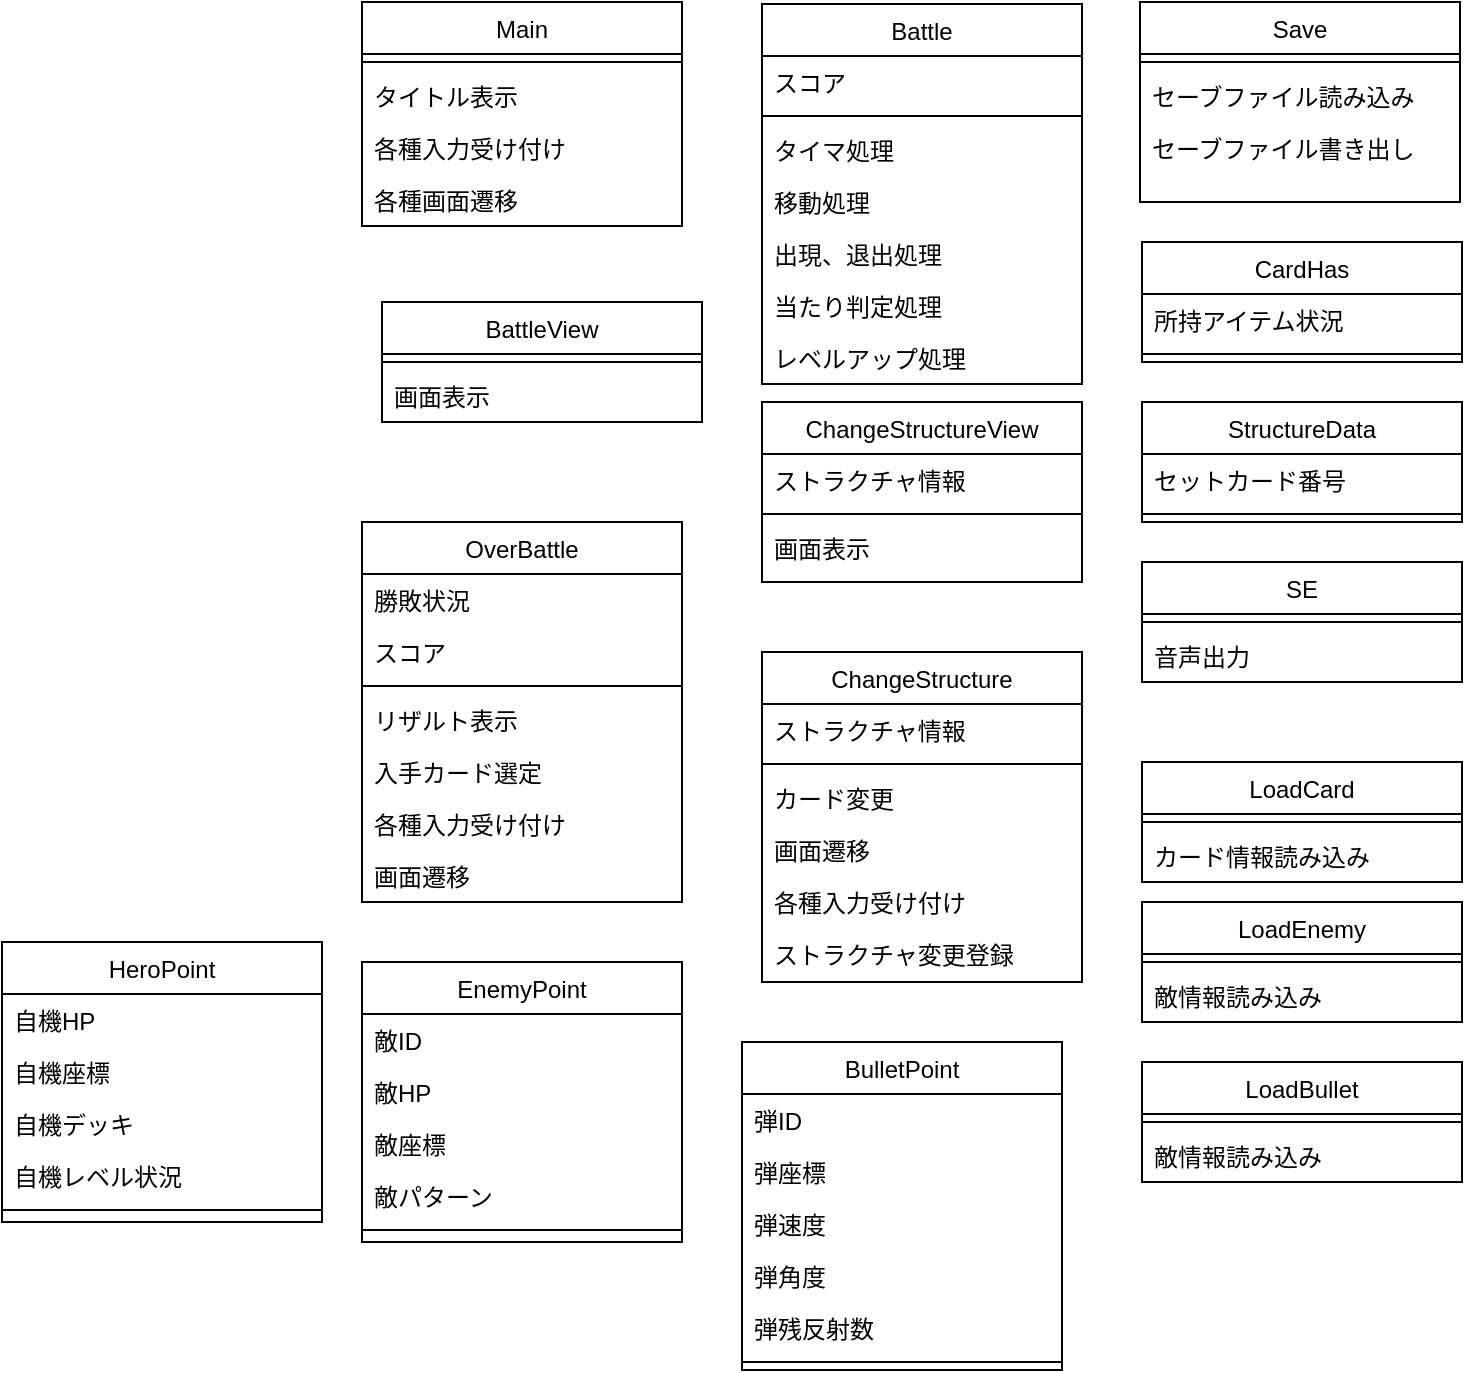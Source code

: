 <mxfile version="20.5.1" type="device"><diagram id="C5RBs43oDa-KdzZeNtuy" name="Page-1"><mxGraphModel dx="2503" dy="1200" grid="1" gridSize="10" guides="1" tooltips="1" connect="1" arrows="1" fold="1" page="1" pageScale="1" pageWidth="827" pageHeight="1169" math="0" shadow="0"><root><mxCell id="WIyWlLk6GJQsqaUBKTNV-0"/><mxCell id="WIyWlLk6GJQsqaUBKTNV-1" parent="WIyWlLk6GJQsqaUBKTNV-0"/><mxCell id="zkfFHV4jXpPFQw0GAbJ--6" value="ChangeStructure" style="swimlane;fontStyle=0;align=center;verticalAlign=top;childLayout=stackLayout;horizontal=1;startSize=26;horizontalStack=0;resizeParent=1;resizeLast=0;collapsible=1;marginBottom=0;rounded=0;shadow=0;strokeWidth=1;" parent="WIyWlLk6GJQsqaUBKTNV-1" vertex="1"><mxGeometry x="400" y="445" width="160" height="165" as="geometry"><mxRectangle x="130" y="380" width="160" height="26" as="alternateBounds"/></mxGeometry></mxCell><mxCell id="zkfFHV4jXpPFQw0GAbJ--8" value="ストラクチャ情報" style="text;align=left;verticalAlign=top;spacingLeft=4;spacingRight=4;overflow=hidden;rotatable=0;points=[[0,0.5],[1,0.5]];portConstraint=eastwest;rounded=0;shadow=0;html=0;" parent="zkfFHV4jXpPFQw0GAbJ--6" vertex="1"><mxGeometry y="26" width="160" height="26" as="geometry"/></mxCell><mxCell id="zkfFHV4jXpPFQw0GAbJ--9" value="" style="line;html=1;strokeWidth=1;align=left;verticalAlign=middle;spacingTop=-1;spacingLeft=3;spacingRight=3;rotatable=0;labelPosition=right;points=[];portConstraint=eastwest;" parent="zkfFHV4jXpPFQw0GAbJ--6" vertex="1"><mxGeometry y="52" width="160" height="8" as="geometry"/></mxCell><mxCell id="zkfFHV4jXpPFQw0GAbJ--11" value="カード変更" style="text;align=left;verticalAlign=top;spacingLeft=4;spacingRight=4;overflow=hidden;rotatable=0;points=[[0,0.5],[1,0.5]];portConstraint=eastwest;" parent="zkfFHV4jXpPFQw0GAbJ--6" vertex="1"><mxGeometry y="60" width="160" height="26" as="geometry"/></mxCell><mxCell id="YPEW9q_Q2U9ZfV0Xae7s-10" value="画面遷移" style="text;align=left;verticalAlign=top;spacingLeft=4;spacingRight=4;overflow=hidden;rotatable=0;points=[[0,0.5],[1,0.5]];portConstraint=eastwest;" vertex="1" parent="zkfFHV4jXpPFQw0GAbJ--6"><mxGeometry y="86" width="160" height="26" as="geometry"/></mxCell><mxCell id="YPEW9q_Q2U9ZfV0Xae7s-11" value="各種入力受け付け" style="text;align=left;verticalAlign=top;spacingLeft=4;spacingRight=4;overflow=hidden;rotatable=0;points=[[0,0.5],[1,0.5]];portConstraint=eastwest;" vertex="1" parent="zkfFHV4jXpPFQw0GAbJ--6"><mxGeometry y="112" width="160" height="26" as="geometry"/></mxCell><mxCell id="YPEW9q_Q2U9ZfV0Xae7s-12" value="ストラクチャ変更登録" style="text;align=left;verticalAlign=top;spacingLeft=4;spacingRight=4;overflow=hidden;rotatable=0;points=[[0,0.5],[1,0.5]];portConstraint=eastwest;" vertex="1" parent="zkfFHV4jXpPFQw0GAbJ--6"><mxGeometry y="138" width="160" height="26" as="geometry"/></mxCell><mxCell id="zkfFHV4jXpPFQw0GAbJ--13" value="StructureData" style="swimlane;fontStyle=0;align=center;verticalAlign=top;childLayout=stackLayout;horizontal=1;startSize=26;horizontalStack=0;resizeParent=1;resizeLast=0;collapsible=1;marginBottom=0;rounded=0;shadow=0;strokeWidth=1;" parent="WIyWlLk6GJQsqaUBKTNV-1" vertex="1"><mxGeometry x="590" y="320" width="160" height="60" as="geometry"><mxRectangle x="340" y="380" width="170" height="26" as="alternateBounds"/></mxGeometry></mxCell><mxCell id="zkfFHV4jXpPFQw0GAbJ--14" value="セットカード番号" style="text;align=left;verticalAlign=top;spacingLeft=4;spacingRight=4;overflow=hidden;rotatable=0;points=[[0,0.5],[1,0.5]];portConstraint=eastwest;" parent="zkfFHV4jXpPFQw0GAbJ--13" vertex="1"><mxGeometry y="26" width="160" height="26" as="geometry"/></mxCell><mxCell id="zkfFHV4jXpPFQw0GAbJ--15" value="" style="line;html=1;strokeWidth=1;align=left;verticalAlign=middle;spacingTop=-1;spacingLeft=3;spacingRight=3;rotatable=0;labelPosition=right;points=[];portConstraint=eastwest;" parent="zkfFHV4jXpPFQw0GAbJ--13" vertex="1"><mxGeometry y="52" width="160" height="8" as="geometry"/></mxCell><mxCell id="zkfFHV4jXpPFQw0GAbJ--17" value="Save" style="swimlane;fontStyle=0;align=center;verticalAlign=top;childLayout=stackLayout;horizontal=1;startSize=26;horizontalStack=0;resizeParent=1;resizeLast=0;collapsible=1;marginBottom=0;rounded=0;shadow=0;strokeWidth=1;" parent="WIyWlLk6GJQsqaUBKTNV-1" vertex="1"><mxGeometry x="589" y="120" width="160" height="100" as="geometry"><mxRectangle x="550" y="140" width="160" height="26" as="alternateBounds"/></mxGeometry></mxCell><mxCell id="zkfFHV4jXpPFQw0GAbJ--23" value="" style="line;html=1;strokeWidth=1;align=left;verticalAlign=middle;spacingTop=-1;spacingLeft=3;spacingRight=3;rotatable=0;labelPosition=right;points=[];portConstraint=eastwest;" parent="zkfFHV4jXpPFQw0GAbJ--17" vertex="1"><mxGeometry y="26" width="160" height="8" as="geometry"/></mxCell><mxCell id="zkfFHV4jXpPFQw0GAbJ--24" value="セーブファイル読み込み" style="text;align=left;verticalAlign=top;spacingLeft=4;spacingRight=4;overflow=hidden;rotatable=0;points=[[0,0.5],[1,0.5]];portConstraint=eastwest;" parent="zkfFHV4jXpPFQw0GAbJ--17" vertex="1"><mxGeometry y="34" width="160" height="26" as="geometry"/></mxCell><mxCell id="zkfFHV4jXpPFQw0GAbJ--25" value="セーブファイル書き出し" style="text;align=left;verticalAlign=top;spacingLeft=4;spacingRight=4;overflow=hidden;rotatable=0;points=[[0,0.5],[1,0.5]];portConstraint=eastwest;" parent="zkfFHV4jXpPFQw0GAbJ--17" vertex="1"><mxGeometry y="60" width="160" height="26" as="geometry"/></mxCell><mxCell id="YPEW9q_Q2U9ZfV0Xae7s-13" value="ChangeStructureView" style="swimlane;fontStyle=0;align=center;verticalAlign=top;childLayout=stackLayout;horizontal=1;startSize=26;horizontalStack=0;resizeParent=1;resizeLast=0;collapsible=1;marginBottom=0;rounded=0;shadow=0;strokeWidth=1;" vertex="1" parent="WIyWlLk6GJQsqaUBKTNV-1"><mxGeometry x="400" y="320" width="160" height="90" as="geometry"><mxRectangle x="130" y="380" width="160" height="26" as="alternateBounds"/></mxGeometry></mxCell><mxCell id="YPEW9q_Q2U9ZfV0Xae7s-14" value="ストラクチャ情報" style="text;align=left;verticalAlign=top;spacingLeft=4;spacingRight=4;overflow=hidden;rotatable=0;points=[[0,0.5],[1,0.5]];portConstraint=eastwest;rounded=0;shadow=0;html=0;" vertex="1" parent="YPEW9q_Q2U9ZfV0Xae7s-13"><mxGeometry y="26" width="160" height="26" as="geometry"/></mxCell><mxCell id="YPEW9q_Q2U9ZfV0Xae7s-15" value="" style="line;html=1;strokeWidth=1;align=left;verticalAlign=middle;spacingTop=-1;spacingLeft=3;spacingRight=3;rotatable=0;labelPosition=right;points=[];portConstraint=eastwest;" vertex="1" parent="YPEW9q_Q2U9ZfV0Xae7s-13"><mxGeometry y="52" width="160" height="8" as="geometry"/></mxCell><mxCell id="YPEW9q_Q2U9ZfV0Xae7s-16" value="画面表示" style="text;align=left;verticalAlign=top;spacingLeft=4;spacingRight=4;overflow=hidden;rotatable=0;points=[[0,0.5],[1,0.5]];portConstraint=eastwest;" vertex="1" parent="YPEW9q_Q2U9ZfV0Xae7s-13"><mxGeometry y="60" width="160" height="26" as="geometry"/></mxCell><mxCell id="YPEW9q_Q2U9ZfV0Xae7s-21" value="CardHas" style="swimlane;fontStyle=0;align=center;verticalAlign=top;childLayout=stackLayout;horizontal=1;startSize=26;horizontalStack=0;resizeParent=1;resizeLast=0;collapsible=1;marginBottom=0;rounded=0;shadow=0;strokeWidth=1;" vertex="1" parent="WIyWlLk6GJQsqaUBKTNV-1"><mxGeometry x="590" y="240" width="160" height="60" as="geometry"><mxRectangle x="130" y="380" width="160" height="26" as="alternateBounds"/></mxGeometry></mxCell><mxCell id="YPEW9q_Q2U9ZfV0Xae7s-22" value="所持アイテム状況" style="text;align=left;verticalAlign=top;spacingLeft=4;spacingRight=4;overflow=hidden;rotatable=0;points=[[0,0.5],[1,0.5]];portConstraint=eastwest;rounded=0;shadow=0;html=0;" vertex="1" parent="YPEW9q_Q2U9ZfV0Xae7s-21"><mxGeometry y="26" width="160" height="26" as="geometry"/></mxCell><mxCell id="YPEW9q_Q2U9ZfV0Xae7s-23" value="" style="line;html=1;strokeWidth=1;align=left;verticalAlign=middle;spacingTop=-1;spacingLeft=3;spacingRight=3;rotatable=0;labelPosition=right;points=[];portConstraint=eastwest;" vertex="1" parent="YPEW9q_Q2U9ZfV0Xae7s-21"><mxGeometry y="52" width="160" height="8" as="geometry"/></mxCell><mxCell id="YPEW9q_Q2U9ZfV0Xae7s-40" value="LoadCard" style="swimlane;fontStyle=0;align=center;verticalAlign=top;childLayout=stackLayout;horizontal=1;startSize=26;horizontalStack=0;resizeParent=1;resizeLast=0;collapsible=1;marginBottom=0;rounded=0;shadow=0;strokeWidth=1;" vertex="1" parent="WIyWlLk6GJQsqaUBKTNV-1"><mxGeometry x="590" y="500" width="160" height="60" as="geometry"><mxRectangle x="550" y="140" width="160" height="26" as="alternateBounds"/></mxGeometry></mxCell><mxCell id="YPEW9q_Q2U9ZfV0Xae7s-41" value="" style="line;html=1;strokeWidth=1;align=left;verticalAlign=middle;spacingTop=-1;spacingLeft=3;spacingRight=3;rotatable=0;labelPosition=right;points=[];portConstraint=eastwest;" vertex="1" parent="YPEW9q_Q2U9ZfV0Xae7s-40"><mxGeometry y="26" width="160" height="8" as="geometry"/></mxCell><mxCell id="YPEW9q_Q2U9ZfV0Xae7s-42" value="カード情報読み込み" style="text;align=left;verticalAlign=top;spacingLeft=4;spacingRight=4;overflow=hidden;rotatable=0;points=[[0,0.5],[1,0.5]];portConstraint=eastwest;" vertex="1" parent="YPEW9q_Q2U9ZfV0Xae7s-40"><mxGeometry y="34" width="160" height="26" as="geometry"/></mxCell><mxCell id="YPEW9q_Q2U9ZfV0Xae7s-45" value="SE" style="swimlane;fontStyle=0;align=center;verticalAlign=top;childLayout=stackLayout;horizontal=1;startSize=26;horizontalStack=0;resizeParent=1;resizeLast=0;collapsible=1;marginBottom=0;rounded=0;shadow=0;strokeWidth=1;" vertex="1" parent="WIyWlLk6GJQsqaUBKTNV-1"><mxGeometry x="590" y="400" width="160" height="60" as="geometry"><mxRectangle x="550" y="140" width="160" height="26" as="alternateBounds"/></mxGeometry></mxCell><mxCell id="YPEW9q_Q2U9ZfV0Xae7s-46" value="" style="line;html=1;strokeWidth=1;align=left;verticalAlign=middle;spacingTop=-1;spacingLeft=3;spacingRight=3;rotatable=0;labelPosition=right;points=[];portConstraint=eastwest;" vertex="1" parent="YPEW9q_Q2U9ZfV0Xae7s-45"><mxGeometry y="26" width="160" height="8" as="geometry"/></mxCell><mxCell id="YPEW9q_Q2U9ZfV0Xae7s-47" value="音声出力" style="text;align=left;verticalAlign=top;spacingLeft=4;spacingRight=4;overflow=hidden;rotatable=0;points=[[0,0.5],[1,0.5]];portConstraint=eastwest;" vertex="1" parent="YPEW9q_Q2U9ZfV0Xae7s-45"><mxGeometry y="34" width="160" height="26" as="geometry"/></mxCell><mxCell id="YPEW9q_Q2U9ZfV0Xae7s-48" value="Main" style="swimlane;fontStyle=0;align=center;verticalAlign=top;childLayout=stackLayout;horizontal=1;startSize=26;horizontalStack=0;resizeParent=1;resizeLast=0;collapsible=1;marginBottom=0;rounded=0;shadow=0;strokeWidth=1;" vertex="1" parent="WIyWlLk6GJQsqaUBKTNV-1"><mxGeometry x="200" y="120" width="160" height="112" as="geometry"><mxRectangle x="550" y="140" width="160" height="26" as="alternateBounds"/></mxGeometry></mxCell><mxCell id="YPEW9q_Q2U9ZfV0Xae7s-49" value="" style="line;html=1;strokeWidth=1;align=left;verticalAlign=middle;spacingTop=-1;spacingLeft=3;spacingRight=3;rotatable=0;labelPosition=right;points=[];portConstraint=eastwest;" vertex="1" parent="YPEW9q_Q2U9ZfV0Xae7s-48"><mxGeometry y="26" width="160" height="8" as="geometry"/></mxCell><mxCell id="YPEW9q_Q2U9ZfV0Xae7s-50" value="タイトル表示" style="text;align=left;verticalAlign=top;spacingLeft=4;spacingRight=4;overflow=hidden;rotatable=0;points=[[0,0.5],[1,0.5]];portConstraint=eastwest;" vertex="1" parent="YPEW9q_Q2U9ZfV0Xae7s-48"><mxGeometry y="34" width="160" height="26" as="geometry"/></mxCell><mxCell id="YPEW9q_Q2U9ZfV0Xae7s-51" value="各種入力受け付け" style="text;align=left;verticalAlign=top;spacingLeft=4;spacingRight=4;overflow=hidden;rotatable=0;points=[[0,0.5],[1,0.5]];portConstraint=eastwest;" vertex="1" parent="YPEW9q_Q2U9ZfV0Xae7s-48"><mxGeometry y="60" width="160" height="26" as="geometry"/></mxCell><mxCell id="YPEW9q_Q2U9ZfV0Xae7s-52" value="各種画面遷移" style="text;align=left;verticalAlign=top;spacingLeft=4;spacingRight=4;overflow=hidden;rotatable=0;points=[[0,0.5],[1,0.5]];portConstraint=eastwest;" vertex="1" parent="YPEW9q_Q2U9ZfV0Xae7s-48"><mxGeometry y="86" width="160" height="26" as="geometry"/></mxCell><mxCell id="YPEW9q_Q2U9ZfV0Xae7s-55" value="BattleView" style="swimlane;fontStyle=0;align=center;verticalAlign=top;childLayout=stackLayout;horizontal=1;startSize=26;horizontalStack=0;resizeParent=1;resizeLast=0;collapsible=1;marginBottom=0;rounded=0;shadow=0;strokeWidth=1;" vertex="1" parent="WIyWlLk6GJQsqaUBKTNV-1"><mxGeometry x="210" y="270" width="160" height="60" as="geometry"><mxRectangle x="130" y="380" width="160" height="26" as="alternateBounds"/></mxGeometry></mxCell><mxCell id="YPEW9q_Q2U9ZfV0Xae7s-57" value="" style="line;html=1;strokeWidth=1;align=left;verticalAlign=middle;spacingTop=-1;spacingLeft=3;spacingRight=3;rotatable=0;labelPosition=right;points=[];portConstraint=eastwest;" vertex="1" parent="YPEW9q_Q2U9ZfV0Xae7s-55"><mxGeometry y="26" width="160" height="8" as="geometry"/></mxCell><mxCell id="YPEW9q_Q2U9ZfV0Xae7s-58" value="画面表示" style="text;align=left;verticalAlign=top;spacingLeft=4;spacingRight=4;overflow=hidden;rotatable=0;points=[[0,0.5],[1,0.5]];portConstraint=eastwest;" vertex="1" parent="YPEW9q_Q2U9ZfV0Xae7s-55"><mxGeometry y="34" width="160" height="26" as="geometry"/></mxCell><mxCell id="YPEW9q_Q2U9ZfV0Xae7s-60" value="EnemyPoint" style="swimlane;fontStyle=0;align=center;verticalAlign=top;childLayout=stackLayout;horizontal=1;startSize=26;horizontalStack=0;resizeParent=1;resizeLast=0;collapsible=1;marginBottom=0;rounded=0;shadow=0;strokeWidth=1;" vertex="1" parent="WIyWlLk6GJQsqaUBKTNV-1"><mxGeometry x="200" y="600" width="160" height="140" as="geometry"><mxRectangle x="130" y="380" width="160" height="26" as="alternateBounds"/></mxGeometry></mxCell><mxCell id="YPEW9q_Q2U9ZfV0Xae7s-67" value="敵ID" style="text;align=left;verticalAlign=top;spacingLeft=4;spacingRight=4;overflow=hidden;rotatable=0;points=[[0,0.5],[1,0.5]];portConstraint=eastwest;rounded=0;shadow=0;html=0;" vertex="1" parent="YPEW9q_Q2U9ZfV0Xae7s-60"><mxGeometry y="26" width="160" height="26" as="geometry"/></mxCell><mxCell id="YPEW9q_Q2U9ZfV0Xae7s-69" value="敵HP" style="text;align=left;verticalAlign=top;spacingLeft=4;spacingRight=4;overflow=hidden;rotatable=0;points=[[0,0.5],[1,0.5]];portConstraint=eastwest;rounded=0;shadow=0;html=0;" vertex="1" parent="YPEW9q_Q2U9ZfV0Xae7s-60"><mxGeometry y="52" width="160" height="26" as="geometry"/></mxCell><mxCell id="YPEW9q_Q2U9ZfV0Xae7s-61" value="敵座標" style="text;align=left;verticalAlign=top;spacingLeft=4;spacingRight=4;overflow=hidden;rotatable=0;points=[[0,0.5],[1,0.5]];portConstraint=eastwest;rounded=0;shadow=0;html=0;" vertex="1" parent="YPEW9q_Q2U9ZfV0Xae7s-60"><mxGeometry y="78" width="160" height="26" as="geometry"/></mxCell><mxCell id="YPEW9q_Q2U9ZfV0Xae7s-68" value="敵パターン" style="text;align=left;verticalAlign=top;spacingLeft=4;spacingRight=4;overflow=hidden;rotatable=0;points=[[0,0.5],[1,0.5]];portConstraint=eastwest;rounded=0;shadow=0;html=0;" vertex="1" parent="YPEW9q_Q2U9ZfV0Xae7s-60"><mxGeometry y="104" width="160" height="26" as="geometry"/></mxCell><mxCell id="YPEW9q_Q2U9ZfV0Xae7s-62" value="" style="line;html=1;strokeWidth=1;align=left;verticalAlign=middle;spacingTop=-1;spacingLeft=3;spacingRight=3;rotatable=0;labelPosition=right;points=[];portConstraint=eastwest;" vertex="1" parent="YPEW9q_Q2U9ZfV0Xae7s-60"><mxGeometry y="130" width="160" height="8" as="geometry"/></mxCell><mxCell id="YPEW9q_Q2U9ZfV0Xae7s-70" value="BulletPoint" style="swimlane;fontStyle=0;align=center;verticalAlign=top;childLayout=stackLayout;horizontal=1;startSize=26;horizontalStack=0;resizeParent=1;resizeLast=0;collapsible=1;marginBottom=0;rounded=0;shadow=0;strokeWidth=1;" vertex="1" parent="WIyWlLk6GJQsqaUBKTNV-1"><mxGeometry x="390" y="640" width="160" height="164" as="geometry"><mxRectangle x="130" y="380" width="160" height="26" as="alternateBounds"/></mxGeometry></mxCell><mxCell id="YPEW9q_Q2U9ZfV0Xae7s-71" value="弾ID" style="text;align=left;verticalAlign=top;spacingLeft=4;spacingRight=4;overflow=hidden;rotatable=0;points=[[0,0.5],[1,0.5]];portConstraint=eastwest;rounded=0;shadow=0;html=0;" vertex="1" parent="YPEW9q_Q2U9ZfV0Xae7s-70"><mxGeometry y="26" width="160" height="26" as="geometry"/></mxCell><mxCell id="YPEW9q_Q2U9ZfV0Xae7s-72" value="弾座標" style="text;align=left;verticalAlign=top;spacingLeft=4;spacingRight=4;overflow=hidden;rotatable=0;points=[[0,0.5],[1,0.5]];portConstraint=eastwest;rounded=0;shadow=0;html=0;" vertex="1" parent="YPEW9q_Q2U9ZfV0Xae7s-70"><mxGeometry y="52" width="160" height="26" as="geometry"/></mxCell><mxCell id="YPEW9q_Q2U9ZfV0Xae7s-73" value="弾速度" style="text;align=left;verticalAlign=top;spacingLeft=4;spacingRight=4;overflow=hidden;rotatable=0;points=[[0,0.5],[1,0.5]];portConstraint=eastwest;rounded=0;shadow=0;html=0;" vertex="1" parent="YPEW9q_Q2U9ZfV0Xae7s-70"><mxGeometry y="78" width="160" height="26" as="geometry"/></mxCell><mxCell id="YPEW9q_Q2U9ZfV0Xae7s-74" value="弾角度" style="text;align=left;verticalAlign=top;spacingLeft=4;spacingRight=4;overflow=hidden;rotatable=0;points=[[0,0.5],[1,0.5]];portConstraint=eastwest;rounded=0;shadow=0;html=0;" vertex="1" parent="YPEW9q_Q2U9ZfV0Xae7s-70"><mxGeometry y="104" width="160" height="26" as="geometry"/></mxCell><mxCell id="YPEW9q_Q2U9ZfV0Xae7s-76" value="弾残反射数" style="text;align=left;verticalAlign=top;spacingLeft=4;spacingRight=4;overflow=hidden;rotatable=0;points=[[0,0.5],[1,0.5]];portConstraint=eastwest;rounded=0;shadow=0;html=0;" vertex="1" parent="YPEW9q_Q2U9ZfV0Xae7s-70"><mxGeometry y="130" width="160" height="26" as="geometry"/></mxCell><mxCell id="YPEW9q_Q2U9ZfV0Xae7s-75" value="" style="line;html=1;strokeWidth=1;align=left;verticalAlign=middle;spacingTop=-1;spacingLeft=3;spacingRight=3;rotatable=0;labelPosition=right;points=[];portConstraint=eastwest;" vertex="1" parent="YPEW9q_Q2U9ZfV0Xae7s-70"><mxGeometry y="156" width="160" height="8" as="geometry"/></mxCell><mxCell id="YPEW9q_Q2U9ZfV0Xae7s-78" value="LoadEnemy" style="swimlane;fontStyle=0;align=center;verticalAlign=top;childLayout=stackLayout;horizontal=1;startSize=26;horizontalStack=0;resizeParent=1;resizeLast=0;collapsible=1;marginBottom=0;rounded=0;shadow=0;strokeWidth=1;" vertex="1" parent="WIyWlLk6GJQsqaUBKTNV-1"><mxGeometry x="590" y="570" width="160" height="60" as="geometry"><mxRectangle x="550" y="140" width="160" height="26" as="alternateBounds"/></mxGeometry></mxCell><mxCell id="YPEW9q_Q2U9ZfV0Xae7s-79" value="" style="line;html=1;strokeWidth=1;align=left;verticalAlign=middle;spacingTop=-1;spacingLeft=3;spacingRight=3;rotatable=0;labelPosition=right;points=[];portConstraint=eastwest;" vertex="1" parent="YPEW9q_Q2U9ZfV0Xae7s-78"><mxGeometry y="26" width="160" height="8" as="geometry"/></mxCell><mxCell id="YPEW9q_Q2U9ZfV0Xae7s-80" value="敵情報読み込み" style="text;align=left;verticalAlign=top;spacingLeft=4;spacingRight=4;overflow=hidden;rotatable=0;points=[[0,0.5],[1,0.5]];portConstraint=eastwest;" vertex="1" parent="YPEW9q_Q2U9ZfV0Xae7s-78"><mxGeometry y="34" width="160" height="26" as="geometry"/></mxCell><mxCell id="YPEW9q_Q2U9ZfV0Xae7s-81" value="OverBattle" style="swimlane;fontStyle=0;align=center;verticalAlign=top;childLayout=stackLayout;horizontal=1;startSize=26;horizontalStack=0;resizeParent=1;resizeLast=0;collapsible=1;marginBottom=0;rounded=0;shadow=0;strokeWidth=1;" vertex="1" parent="WIyWlLk6GJQsqaUBKTNV-1"><mxGeometry x="200" y="380" width="160" height="190" as="geometry"><mxRectangle x="130" y="380" width="160" height="26" as="alternateBounds"/></mxGeometry></mxCell><mxCell id="YPEW9q_Q2U9ZfV0Xae7s-82" value="勝敗状況" style="text;align=left;verticalAlign=top;spacingLeft=4;spacingRight=4;overflow=hidden;rotatable=0;points=[[0,0.5],[1,0.5]];portConstraint=eastwest;rounded=0;shadow=0;html=0;" vertex="1" parent="YPEW9q_Q2U9ZfV0Xae7s-81"><mxGeometry y="26" width="160" height="26" as="geometry"/></mxCell><mxCell id="YPEW9q_Q2U9ZfV0Xae7s-84" value="スコア" style="text;align=left;verticalAlign=top;spacingLeft=4;spacingRight=4;overflow=hidden;rotatable=0;points=[[0,0.5],[1,0.5]];portConstraint=eastwest;" vertex="1" parent="YPEW9q_Q2U9ZfV0Xae7s-81"><mxGeometry y="52" width="160" height="26" as="geometry"/></mxCell><mxCell id="YPEW9q_Q2U9ZfV0Xae7s-83" value="" style="line;html=1;strokeWidth=1;align=left;verticalAlign=middle;spacingTop=-1;spacingLeft=3;spacingRight=3;rotatable=0;labelPosition=right;points=[];portConstraint=eastwest;" vertex="1" parent="YPEW9q_Q2U9ZfV0Xae7s-81"><mxGeometry y="78" width="160" height="8" as="geometry"/></mxCell><mxCell id="YPEW9q_Q2U9ZfV0Xae7s-87" value="リザルト表示" style="text;align=left;verticalAlign=top;spacingLeft=4;spacingRight=4;overflow=hidden;rotatable=0;points=[[0,0.5],[1,0.5]];portConstraint=eastwest;" vertex="1" parent="YPEW9q_Q2U9ZfV0Xae7s-81"><mxGeometry y="86" width="160" height="26" as="geometry"/></mxCell><mxCell id="YPEW9q_Q2U9ZfV0Xae7s-85" value="入手カード選定" style="text;align=left;verticalAlign=top;spacingLeft=4;spacingRight=4;overflow=hidden;rotatable=0;points=[[0,0.5],[1,0.5]];portConstraint=eastwest;" vertex="1" parent="YPEW9q_Q2U9ZfV0Xae7s-81"><mxGeometry y="112" width="160" height="26" as="geometry"/></mxCell><mxCell id="YPEW9q_Q2U9ZfV0Xae7s-86" value="各種入力受け付け" style="text;align=left;verticalAlign=top;spacingLeft=4;spacingRight=4;overflow=hidden;rotatable=0;points=[[0,0.5],[1,0.5]];portConstraint=eastwest;" vertex="1" parent="YPEW9q_Q2U9ZfV0Xae7s-81"><mxGeometry y="138" width="160" height="26" as="geometry"/></mxCell><mxCell id="YPEW9q_Q2U9ZfV0Xae7s-88" value="画面遷移" style="text;align=left;verticalAlign=top;spacingLeft=4;spacingRight=4;overflow=hidden;rotatable=0;points=[[0,0.5],[1,0.5]];portConstraint=eastwest;" vertex="1" parent="YPEW9q_Q2U9ZfV0Xae7s-81"><mxGeometry y="164" width="160" height="26" as="geometry"/></mxCell><mxCell id="YPEW9q_Q2U9ZfV0Xae7s-89" value="Battle" style="swimlane;fontStyle=0;align=center;verticalAlign=top;childLayout=stackLayout;horizontal=1;startSize=26;horizontalStack=0;resizeParent=1;resizeLast=0;collapsible=1;marginBottom=0;rounded=0;shadow=0;strokeWidth=1;" vertex="1" parent="WIyWlLk6GJQsqaUBKTNV-1"><mxGeometry x="400" y="121" width="160" height="190" as="geometry"><mxRectangle x="130" y="380" width="160" height="26" as="alternateBounds"/></mxGeometry></mxCell><mxCell id="YPEW9q_Q2U9ZfV0Xae7s-91" value="スコア" style="text;align=left;verticalAlign=top;spacingLeft=4;spacingRight=4;overflow=hidden;rotatable=0;points=[[0,0.5],[1,0.5]];portConstraint=eastwest;" vertex="1" parent="YPEW9q_Q2U9ZfV0Xae7s-89"><mxGeometry y="26" width="160" height="26" as="geometry"/></mxCell><mxCell id="YPEW9q_Q2U9ZfV0Xae7s-92" value="" style="line;html=1;strokeWidth=1;align=left;verticalAlign=middle;spacingTop=-1;spacingLeft=3;spacingRight=3;rotatable=0;labelPosition=right;points=[];portConstraint=eastwest;" vertex="1" parent="YPEW9q_Q2U9ZfV0Xae7s-89"><mxGeometry y="52" width="160" height="8" as="geometry"/></mxCell><mxCell id="YPEW9q_Q2U9ZfV0Xae7s-93" value="タイマ処理" style="text;align=left;verticalAlign=top;spacingLeft=4;spacingRight=4;overflow=hidden;rotatable=0;points=[[0,0.5],[1,0.5]];portConstraint=eastwest;" vertex="1" parent="YPEW9q_Q2U9ZfV0Xae7s-89"><mxGeometry y="60" width="160" height="26" as="geometry"/></mxCell><mxCell id="YPEW9q_Q2U9ZfV0Xae7s-94" value="移動処理" style="text;align=left;verticalAlign=top;spacingLeft=4;spacingRight=4;overflow=hidden;rotatable=0;points=[[0,0.5],[1,0.5]];portConstraint=eastwest;" vertex="1" parent="YPEW9q_Q2U9ZfV0Xae7s-89"><mxGeometry y="86" width="160" height="26" as="geometry"/></mxCell><mxCell id="YPEW9q_Q2U9ZfV0Xae7s-95" value="出現、退出処理" style="text;align=left;verticalAlign=top;spacingLeft=4;spacingRight=4;overflow=hidden;rotatable=0;points=[[0,0.5],[1,0.5]];portConstraint=eastwest;" vertex="1" parent="YPEW9q_Q2U9ZfV0Xae7s-89"><mxGeometry y="112" width="160" height="26" as="geometry"/></mxCell><mxCell id="YPEW9q_Q2U9ZfV0Xae7s-96" value="当たり判定処理" style="text;align=left;verticalAlign=top;spacingLeft=4;spacingRight=4;overflow=hidden;rotatable=0;points=[[0,0.5],[1,0.5]];portConstraint=eastwest;" vertex="1" parent="YPEW9q_Q2U9ZfV0Xae7s-89"><mxGeometry y="138" width="160" height="26" as="geometry"/></mxCell><mxCell id="YPEW9q_Q2U9ZfV0Xae7s-103" value="レベルアップ処理" style="text;align=left;verticalAlign=top;spacingLeft=4;spacingRight=4;overflow=hidden;rotatable=0;points=[[0,0.5],[1,0.5]];portConstraint=eastwest;" vertex="1" parent="YPEW9q_Q2U9ZfV0Xae7s-89"><mxGeometry y="164" width="160" height="26" as="geometry"/></mxCell><mxCell id="YPEW9q_Q2U9ZfV0Xae7s-97" value="HeroPoint" style="swimlane;fontStyle=0;align=center;verticalAlign=top;childLayout=stackLayout;horizontal=1;startSize=26;horizontalStack=0;resizeParent=1;resizeLast=0;collapsible=1;marginBottom=0;rounded=0;shadow=0;strokeWidth=1;" vertex="1" parent="WIyWlLk6GJQsqaUBKTNV-1"><mxGeometry x="20" y="590" width="160" height="140" as="geometry"><mxRectangle x="130" y="380" width="160" height="26" as="alternateBounds"/></mxGeometry></mxCell><mxCell id="YPEW9q_Q2U9ZfV0Xae7s-98" value="自機HP" style="text;align=left;verticalAlign=top;spacingLeft=4;spacingRight=4;overflow=hidden;rotatable=0;points=[[0,0.5],[1,0.5]];portConstraint=eastwest;rounded=0;shadow=0;html=0;" vertex="1" parent="YPEW9q_Q2U9ZfV0Xae7s-97"><mxGeometry y="26" width="160" height="26" as="geometry"/></mxCell><mxCell id="YPEW9q_Q2U9ZfV0Xae7s-99" value="自機座標" style="text;align=left;verticalAlign=top;spacingLeft=4;spacingRight=4;overflow=hidden;rotatable=0;points=[[0,0.5],[1,0.5]];portConstraint=eastwest;rounded=0;shadow=0;html=0;" vertex="1" parent="YPEW9q_Q2U9ZfV0Xae7s-97"><mxGeometry y="52" width="160" height="26" as="geometry"/></mxCell><mxCell id="YPEW9q_Q2U9ZfV0Xae7s-100" value="自機デッキ" style="text;align=left;verticalAlign=top;spacingLeft=4;spacingRight=4;overflow=hidden;rotatable=0;points=[[0,0.5],[1,0.5]];portConstraint=eastwest;rounded=0;shadow=0;html=0;" vertex="1" parent="YPEW9q_Q2U9ZfV0Xae7s-97"><mxGeometry y="78" width="160" height="26" as="geometry"/></mxCell><mxCell id="YPEW9q_Q2U9ZfV0Xae7s-101" value="自機レベル状況" style="text;align=left;verticalAlign=top;spacingLeft=4;spacingRight=4;overflow=hidden;rotatable=0;points=[[0,0.5],[1,0.5]];portConstraint=eastwest;rounded=0;shadow=0;html=0;" vertex="1" parent="YPEW9q_Q2U9ZfV0Xae7s-97"><mxGeometry y="104" width="160" height="26" as="geometry"/></mxCell><mxCell id="YPEW9q_Q2U9ZfV0Xae7s-102" value="" style="line;html=1;strokeWidth=1;align=left;verticalAlign=middle;spacingTop=-1;spacingLeft=3;spacingRight=3;rotatable=0;labelPosition=right;points=[];portConstraint=eastwest;" vertex="1" parent="YPEW9q_Q2U9ZfV0Xae7s-97"><mxGeometry y="130" width="160" height="8" as="geometry"/></mxCell><mxCell id="YPEW9q_Q2U9ZfV0Xae7s-104" value="LoadBullet" style="swimlane;fontStyle=0;align=center;verticalAlign=top;childLayout=stackLayout;horizontal=1;startSize=26;horizontalStack=0;resizeParent=1;resizeLast=0;collapsible=1;marginBottom=0;rounded=0;shadow=0;strokeWidth=1;" vertex="1" parent="WIyWlLk6GJQsqaUBKTNV-1"><mxGeometry x="590" y="650" width="160" height="60" as="geometry"><mxRectangle x="550" y="140" width="160" height="26" as="alternateBounds"/></mxGeometry></mxCell><mxCell id="YPEW9q_Q2U9ZfV0Xae7s-105" value="" style="line;html=1;strokeWidth=1;align=left;verticalAlign=middle;spacingTop=-1;spacingLeft=3;spacingRight=3;rotatable=0;labelPosition=right;points=[];portConstraint=eastwest;" vertex="1" parent="YPEW9q_Q2U9ZfV0Xae7s-104"><mxGeometry y="26" width="160" height="8" as="geometry"/></mxCell><mxCell id="YPEW9q_Q2U9ZfV0Xae7s-106" value="敵情報読み込み" style="text;align=left;verticalAlign=top;spacingLeft=4;spacingRight=4;overflow=hidden;rotatable=0;points=[[0,0.5],[1,0.5]];portConstraint=eastwest;" vertex="1" parent="YPEW9q_Q2U9ZfV0Xae7s-104"><mxGeometry y="34" width="160" height="26" as="geometry"/></mxCell></root></mxGraphModel></diagram></mxfile>